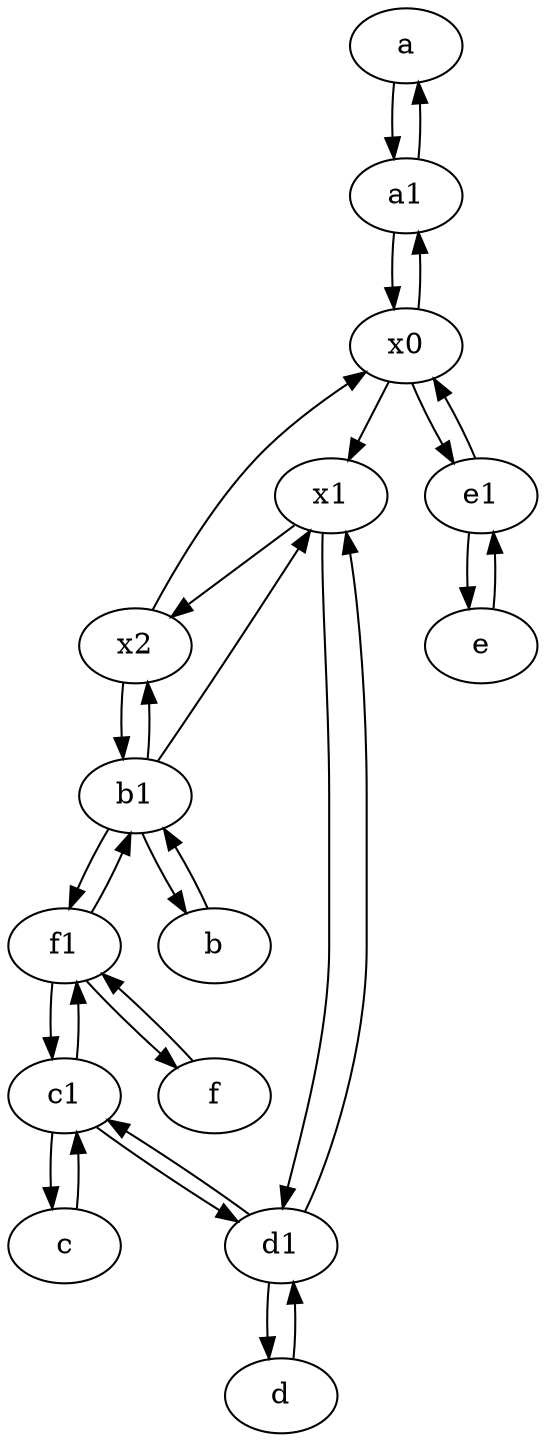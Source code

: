digraph  {
	a [pos="40,10!"];
	f1;
	x2;
	b [pos="50,20!"];
	x1;
	x0;
	c1 [pos="30,15!"];
	f [pos="15,45!"];
	d1 [pos="25,30!"];
	e [pos="30,50!"];
	b1 [pos="45,20!"];
	a1 [pos="40,15!"];
	d [pos="20,30!"];
	e1 [pos="25,45!"];
	c [pos="20,10!"];
	x0 -> x1;
	e -> e1;
	f -> f1;
	b1 -> b;
	e1 -> e;
	b -> b1;
	x0 -> a1;
	b1 -> f1;
	b1 -> x1;
	a -> a1;
	x0 -> e1;
	f1 -> f;
	x2 -> x0;
	c -> c1;
	d1 -> d;
	a1 -> a;
	d -> d1;
	x1 -> x2;
	d1 -> c1;
	c1 -> d1;
	x1 -> d1;
	b1 -> x2;
	x2 -> b1;
	c1 -> f1;
	c1 -> c;
	f1 -> b1;
	e1 -> x0;
	a1 -> x0;
	d1 -> x1;
	f1 -> c1;

	}